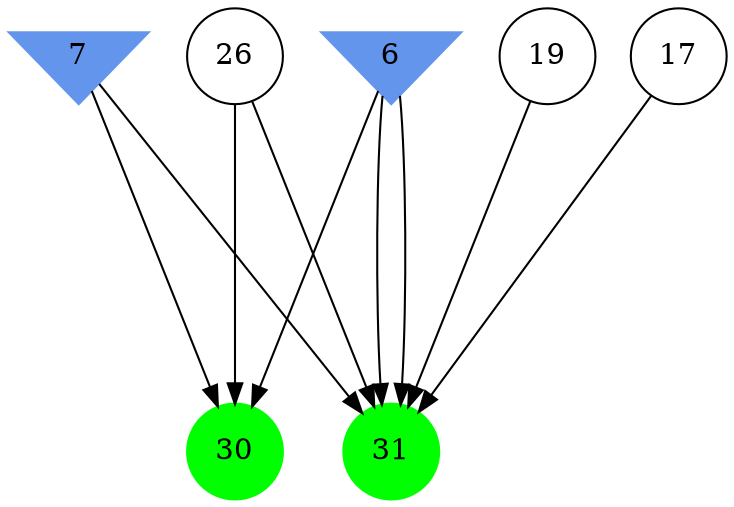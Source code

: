 digraph brain {
	ranksep=2.0;
	6 [shape=invtriangle,style=filled,color=cornflowerblue];
	7 [shape=invtriangle,style=filled,color=cornflowerblue];
	17 [shape=circle,color=black];
	19 [shape=circle,color=black];
	26 [shape=circle,color=black];
	30 [shape=circle,style=filled,color=green];
	31 [shape=circle,style=filled,color=green];
	6	->	31;
	19	->	31;
	17	->	31;
	6	->	31;
	6	->	30;
	7	->	31;
	7	->	30;
	26	->	31;
	26	->	30;
	{ rank=same; 6; 7; }
	{ rank=same; 17; 19; 26; }
	{ rank=same; 30; 31; }
}

